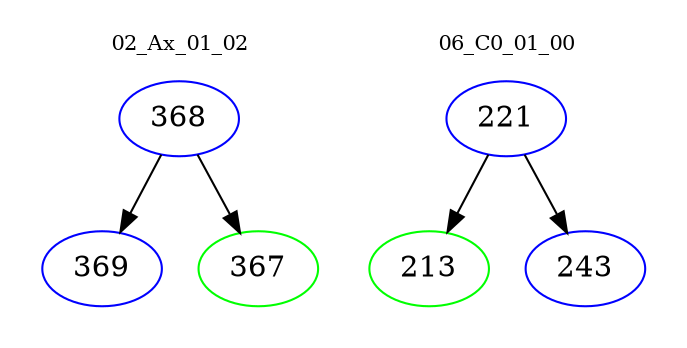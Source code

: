 digraph{
subgraph cluster_0 {
color = white
label = "02_Ax_01_02";
fontsize=10;
T0_368 [label="368", color="blue"]
T0_368 -> T0_369 [color="black"]
T0_369 [label="369", color="blue"]
T0_368 -> T0_367 [color="black"]
T0_367 [label="367", color="green"]
}
subgraph cluster_1 {
color = white
label = "06_C0_01_00";
fontsize=10;
T1_221 [label="221", color="blue"]
T1_221 -> T1_213 [color="black"]
T1_213 [label="213", color="green"]
T1_221 -> T1_243 [color="black"]
T1_243 [label="243", color="blue"]
}
}
